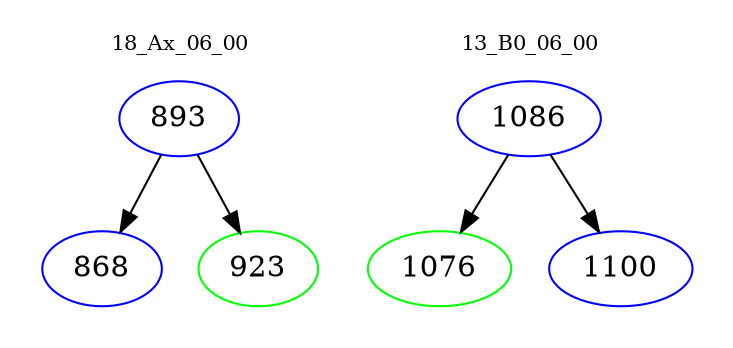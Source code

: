 digraph{
subgraph cluster_0 {
color = white
label = "18_Ax_06_00";
fontsize=10;
T0_893 [label="893", color="blue"]
T0_893 -> T0_868 [color="black"]
T0_868 [label="868", color="blue"]
T0_893 -> T0_923 [color="black"]
T0_923 [label="923", color="green"]
}
subgraph cluster_1 {
color = white
label = "13_B0_06_00";
fontsize=10;
T1_1086 [label="1086", color="blue"]
T1_1086 -> T1_1076 [color="black"]
T1_1076 [label="1076", color="green"]
T1_1086 -> T1_1100 [color="black"]
T1_1100 [label="1100", color="blue"]
}
}
